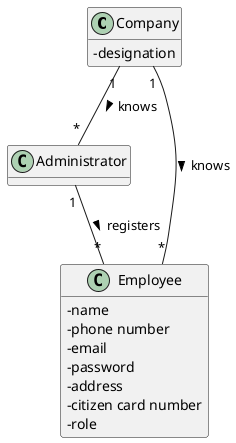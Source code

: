 @startuml US10_DM
hide methods
skinparam classAttributeIconSize 0

class Company {
  -designation
}

class Administrator {
}

class Employee {
  -name
  -phone number
  -email
  -password
  -address
  -citizen card number
  -role
}

Company "1" -- "*" Administrator : knows >
Company "1" -- "*" Employee : knows >
Administrator "1" -- "*" Employee : registers >

@enduml